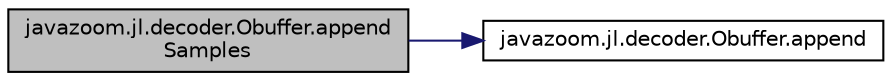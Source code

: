 digraph "javazoom.jl.decoder.Obuffer.appendSamples"
{
 // LATEX_PDF_SIZE
  edge [fontname="Helvetica",fontsize="10",labelfontname="Helvetica",labelfontsize="10"];
  node [fontname="Helvetica",fontsize="10",shape=record];
  rankdir="LR";
  Node1 [label="javazoom.jl.decoder.Obuffer.append\lSamples",height=0.2,width=0.4,color="black", fillcolor="grey75", style="filled", fontcolor="black",tooltip=" "];
  Node1 -> Node2 [color="midnightblue",fontsize="10",style="solid"];
  Node2 [label="javazoom.jl.decoder.Obuffer.append",height=0.2,width=0.4,color="black", fillcolor="white", style="filled",URL="$classjavazoom_1_1jl_1_1decoder_1_1_obuffer.html#ae4c53ce4da6e9f0ef762e458f579b7b1",tooltip=" "];
}
